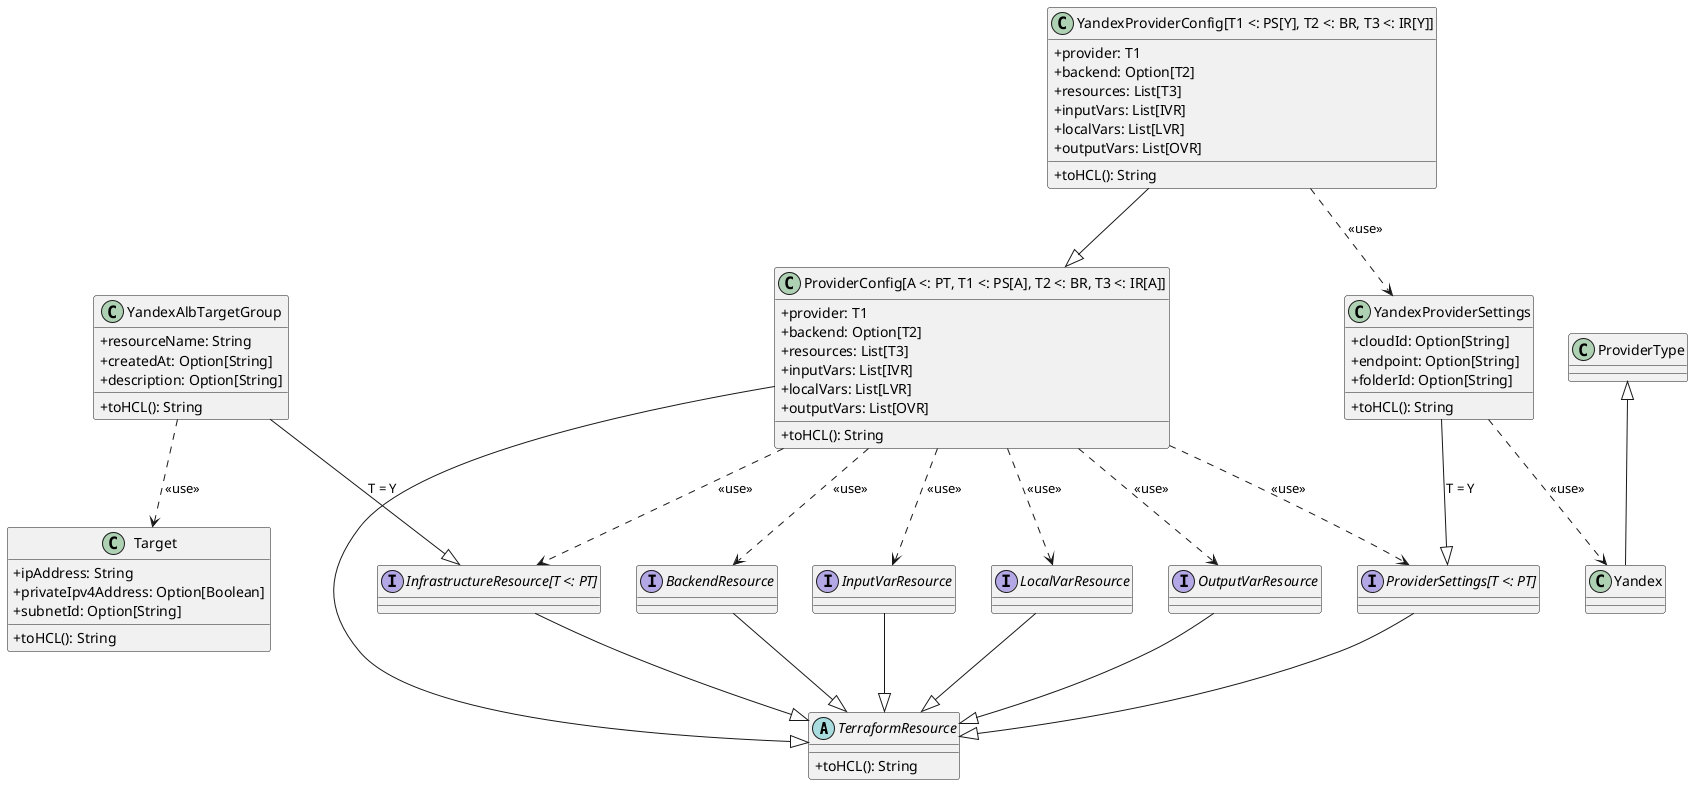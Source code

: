 @startuml
skinparam classAttributeIconSize 0
abstract class "TerraformResource" {
+toHCL(): String
}
class "ProviderType" as PT
interface "ProviderSettings[T <: PT]" as PS
interface "BackendResource" as BR
interface "InfrastructureResource[T <: PT]" as IR
interface "InputVarResource" as IVR
interface "LocalVarResource" as LVR
interface "OutputVarResource" as OVR
class "ProviderConfig[A <: PT, T1 <: PS[A], T2 <: BR, T3 <: IR[A]]" as PC {
+toHCL(): String
+provider: T1
+backend: Option[T2]
+resources: List[T3]
+inputVars: List[IVR]
+localVars: List[LVR]
+outputVars: List[OVR]
}
class "YandexProviderSettings" as YPS {
+toHCL(): String
+cloudId: Option[String]
+endpoint: Option[String]
+folderId: Option[String]
}
class "Yandex" as Y extends PT
class "YandexProviderConfig[T1 <: PS[Y], T2 <: BR, T3 <: IR[Y]]" as YPC {
+toHCL(): String
+provider: T1
+backend: Option[T2]
+resources: List[T3]
+inputVars: List[IVR]
+localVars: List[LVR]
+outputVars: List[OVR]
}
class "YandexAlbTargetGroup" as YATG {
+toHCL(): String
+resourceName: String
+createdAt: Option[String]
+description: Option[String]
}
class "Target" as T {
+toHCL(): String
+ipAddress: String
+privateIpv4Address: Option[Boolean]
+subnetId: Option[String]
}
PS --|> TerraformResource
BR --|> TerraformResource
IR --|> TerraformResource
IVR --|> TerraformResource
LVR --|> TerraformResource
OVR --|> TerraformResource
PC --|> TerraformResource
YPS --|> PS: T = Y
YPS ..> Y: <<use>>
YPC --|> PC
YPC ..> YPS: <<use>>
YATG --|> IR: T = Y
YATG ..> T: <<use>>


PC ..> PS: <<use>>
PC ..> BR: <<use>>
PC ..> IR: <<use>>
PC ..> IVR: <<use>>
PC ..> LVR: <<use>>
PC ..> OVR: <<use>>
@enduml